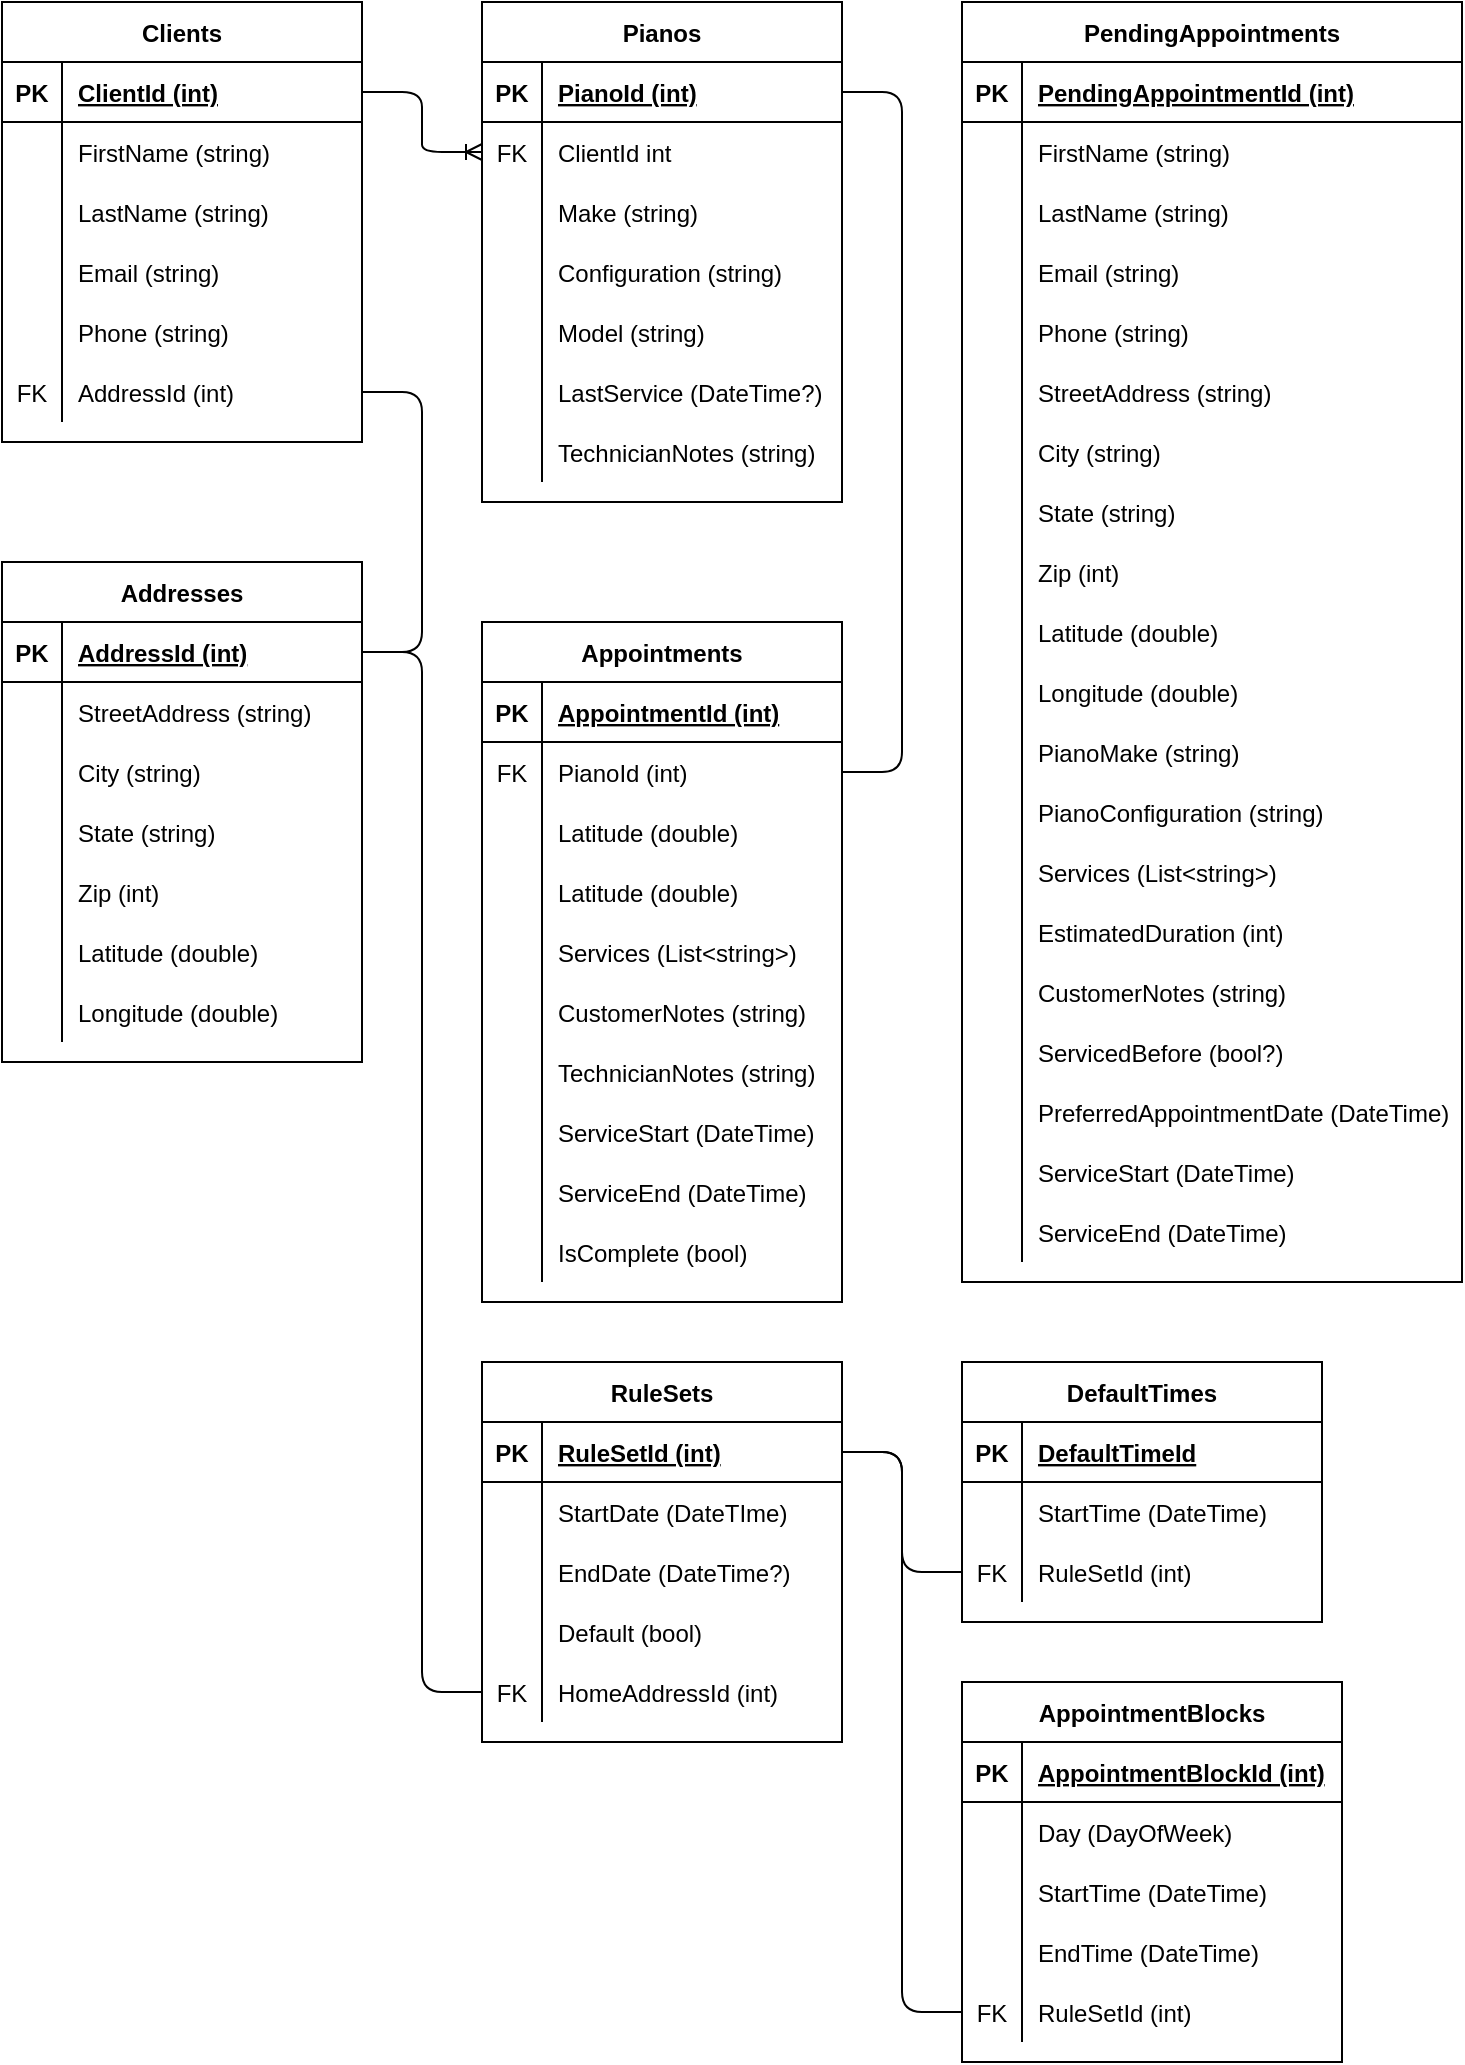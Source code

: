 <mxfile version="13.10.0" type="device"><diagram id="R2lEEEUBdFMjLlhIrx00" name="Page-1"><mxGraphModel dx="1294" dy="835" grid="1" gridSize="10" guides="1" tooltips="1" connect="1" arrows="1" fold="1" page="1" pageScale="1" pageWidth="850" pageHeight="1100" math="0" shadow="0" extFonts="Permanent Marker^https://fonts.googleapis.com/css?family=Permanent+Marker"><root><mxCell id="0"/><mxCell id="1" parent="0"/><mxCell id="YcslUVbQqzUGf4OQHe5i-1" value="Clients" style="shape=table;startSize=30;container=1;collapsible=1;childLayout=tableLayout;fixedRows=1;rowLines=0;fontStyle=1;align=center;resizeLast=1;" parent="1" vertex="1"><mxGeometry x="40" y="40" width="180" height="220" as="geometry"/></mxCell><mxCell id="YcslUVbQqzUGf4OQHe5i-2" value="" style="shape=partialRectangle;collapsible=0;dropTarget=0;pointerEvents=0;fillColor=none;top=0;left=0;bottom=1;right=0;points=[[0,0.5],[1,0.5]];portConstraint=eastwest;" parent="YcslUVbQqzUGf4OQHe5i-1" vertex="1"><mxGeometry y="30" width="180" height="30" as="geometry"/></mxCell><mxCell id="YcslUVbQqzUGf4OQHe5i-3" value="PK" style="shape=partialRectangle;connectable=0;fillColor=none;top=0;left=0;bottom=0;right=0;fontStyle=1;overflow=hidden;" parent="YcslUVbQqzUGf4OQHe5i-2" vertex="1"><mxGeometry width="30" height="30" as="geometry"/></mxCell><mxCell id="YcslUVbQqzUGf4OQHe5i-4" value="ClientId (int)" style="shape=partialRectangle;connectable=0;fillColor=none;top=0;left=0;bottom=0;right=0;align=left;spacingLeft=6;fontStyle=5;overflow=hidden;" parent="YcslUVbQqzUGf4OQHe5i-2" vertex="1"><mxGeometry x="30" width="150" height="30" as="geometry"/></mxCell><mxCell id="YcslUVbQqzUGf4OQHe5i-5" value="" style="shape=partialRectangle;collapsible=0;dropTarget=0;pointerEvents=0;fillColor=none;top=0;left=0;bottom=0;right=0;points=[[0,0.5],[1,0.5]];portConstraint=eastwest;" parent="YcslUVbQqzUGf4OQHe5i-1" vertex="1"><mxGeometry y="60" width="180" height="30" as="geometry"/></mxCell><mxCell id="YcslUVbQqzUGf4OQHe5i-6" value="" style="shape=partialRectangle;connectable=0;fillColor=none;top=0;left=0;bottom=0;right=0;editable=1;overflow=hidden;" parent="YcslUVbQqzUGf4OQHe5i-5" vertex="1"><mxGeometry width="30" height="30" as="geometry"/></mxCell><mxCell id="YcslUVbQqzUGf4OQHe5i-7" value="FirstName (string)" style="shape=partialRectangle;connectable=0;fillColor=none;top=0;left=0;bottom=0;right=0;align=left;spacingLeft=6;overflow=hidden;" parent="YcslUVbQqzUGf4OQHe5i-5" vertex="1"><mxGeometry x="30" width="150" height="30" as="geometry"/></mxCell><mxCell id="YcslUVbQqzUGf4OQHe5i-8" value="" style="shape=partialRectangle;collapsible=0;dropTarget=0;pointerEvents=0;fillColor=none;top=0;left=0;bottom=0;right=0;points=[[0,0.5],[1,0.5]];portConstraint=eastwest;" parent="YcslUVbQqzUGf4OQHe5i-1" vertex="1"><mxGeometry y="90" width="180" height="30" as="geometry"/></mxCell><mxCell id="YcslUVbQqzUGf4OQHe5i-9" value="" style="shape=partialRectangle;connectable=0;fillColor=none;top=0;left=0;bottom=0;right=0;editable=1;overflow=hidden;" parent="YcslUVbQqzUGf4OQHe5i-8" vertex="1"><mxGeometry width="30" height="30" as="geometry"/></mxCell><mxCell id="YcslUVbQqzUGf4OQHe5i-10" value="LastName (string)" style="shape=partialRectangle;connectable=0;fillColor=none;top=0;left=0;bottom=0;right=0;align=left;spacingLeft=6;overflow=hidden;" parent="YcslUVbQqzUGf4OQHe5i-8" vertex="1"><mxGeometry x="30" width="150" height="30" as="geometry"/></mxCell><mxCell id="YcslUVbQqzUGf4OQHe5i-46" value="" style="shape=partialRectangle;collapsible=0;dropTarget=0;pointerEvents=0;fillColor=none;top=0;left=0;bottom=0;right=0;points=[[0,0.5],[1,0.5]];portConstraint=eastwest;" parent="YcslUVbQqzUGf4OQHe5i-1" vertex="1"><mxGeometry y="120" width="180" height="30" as="geometry"/></mxCell><mxCell id="YcslUVbQqzUGf4OQHe5i-47" value="" style="shape=partialRectangle;connectable=0;fillColor=none;top=0;left=0;bottom=0;right=0;editable=1;overflow=hidden;" parent="YcslUVbQqzUGf4OQHe5i-46" vertex="1"><mxGeometry width="30" height="30" as="geometry"/></mxCell><mxCell id="YcslUVbQqzUGf4OQHe5i-48" value="Email (string)" style="shape=partialRectangle;connectable=0;fillColor=none;top=0;left=0;bottom=0;right=0;align=left;spacingLeft=6;overflow=hidden;" parent="YcslUVbQqzUGf4OQHe5i-46" vertex="1"><mxGeometry x="30" width="150" height="30" as="geometry"/></mxCell><mxCell id="YcslUVbQqzUGf4OQHe5i-49" value="" style="shape=partialRectangle;collapsible=0;dropTarget=0;pointerEvents=0;fillColor=none;top=0;left=0;bottom=0;right=0;points=[[0,0.5],[1,0.5]];portConstraint=eastwest;" parent="YcslUVbQqzUGf4OQHe5i-1" vertex="1"><mxGeometry y="150" width="180" height="30" as="geometry"/></mxCell><mxCell id="YcslUVbQqzUGf4OQHe5i-50" value="" style="shape=partialRectangle;connectable=0;fillColor=none;top=0;left=0;bottom=0;right=0;editable=1;overflow=hidden;" parent="YcslUVbQqzUGf4OQHe5i-49" vertex="1"><mxGeometry width="30" height="30" as="geometry"/></mxCell><mxCell id="YcslUVbQqzUGf4OQHe5i-51" value="Phone (string)" style="shape=partialRectangle;connectable=0;fillColor=none;top=0;left=0;bottom=0;right=0;align=left;spacingLeft=6;overflow=hidden;" parent="YcslUVbQqzUGf4OQHe5i-49" vertex="1"><mxGeometry x="30" width="150" height="30" as="geometry"/></mxCell><mxCell id="YcslUVbQqzUGf4OQHe5i-112" value="" style="shape=partialRectangle;collapsible=0;dropTarget=0;pointerEvents=0;fillColor=none;top=0;left=0;bottom=0;right=0;points=[[0,0.5],[1,0.5]];portConstraint=eastwest;" parent="YcslUVbQqzUGf4OQHe5i-1" vertex="1"><mxGeometry y="180" width="180" height="30" as="geometry"/></mxCell><mxCell id="YcslUVbQqzUGf4OQHe5i-113" value="FK" style="shape=partialRectangle;connectable=0;fillColor=none;top=0;left=0;bottom=0;right=0;editable=1;overflow=hidden;" parent="YcslUVbQqzUGf4OQHe5i-112" vertex="1"><mxGeometry width="30" height="30" as="geometry"/></mxCell><mxCell id="YcslUVbQqzUGf4OQHe5i-114" value="AddressId (int)" style="shape=partialRectangle;connectable=0;fillColor=none;top=0;left=0;bottom=0;right=0;align=left;spacingLeft=6;overflow=hidden;" parent="YcslUVbQqzUGf4OQHe5i-112" vertex="1"><mxGeometry x="30" width="150" height="30" as="geometry"/></mxCell><mxCell id="YcslUVbQqzUGf4OQHe5i-14" value="Pianos" style="shape=table;startSize=30;container=1;collapsible=1;childLayout=tableLayout;fixedRows=1;rowLines=0;fontStyle=1;align=center;resizeLast=1;" parent="1" vertex="1"><mxGeometry x="280" y="40" width="180" height="250" as="geometry"/></mxCell><mxCell id="YcslUVbQqzUGf4OQHe5i-15" value="" style="shape=partialRectangle;collapsible=0;dropTarget=0;pointerEvents=0;fillColor=none;top=0;left=0;bottom=1;right=0;points=[[0,0.5],[1,0.5]];portConstraint=eastwest;" parent="YcslUVbQqzUGf4OQHe5i-14" vertex="1"><mxGeometry y="30" width="180" height="30" as="geometry"/></mxCell><mxCell id="YcslUVbQqzUGf4OQHe5i-16" value="PK" style="shape=partialRectangle;connectable=0;fillColor=none;top=0;left=0;bottom=0;right=0;fontStyle=1;overflow=hidden;" parent="YcslUVbQqzUGf4OQHe5i-15" vertex="1"><mxGeometry width="30" height="30" as="geometry"/></mxCell><mxCell id="YcslUVbQqzUGf4OQHe5i-17" value="PianoId (int)" style="shape=partialRectangle;connectable=0;fillColor=none;top=0;left=0;bottom=0;right=0;align=left;spacingLeft=6;fontStyle=5;overflow=hidden;" parent="YcslUVbQqzUGf4OQHe5i-15" vertex="1"><mxGeometry x="30" width="150" height="30" as="geometry"/></mxCell><mxCell id="YcslUVbQqzUGf4OQHe5i-141" value="" style="shape=partialRectangle;collapsible=0;dropTarget=0;pointerEvents=0;fillColor=none;top=0;left=0;bottom=0;right=0;points=[[0,0.5],[1,0.5]];portConstraint=eastwest;direction=south;" parent="YcslUVbQqzUGf4OQHe5i-14" vertex="1"><mxGeometry y="60" width="180" height="30" as="geometry"/></mxCell><mxCell id="YcslUVbQqzUGf4OQHe5i-142" value="FK" style="shape=partialRectangle;connectable=0;fillColor=none;top=0;left=0;bottom=0;right=0;editable=1;overflow=hidden;" parent="YcslUVbQqzUGf4OQHe5i-141" vertex="1"><mxGeometry width="30" height="30" as="geometry"/></mxCell><mxCell id="YcslUVbQqzUGf4OQHe5i-143" value="ClientId int" style="shape=partialRectangle;connectable=0;fillColor=none;top=0;left=0;bottom=0;right=0;align=left;spacingLeft=6;overflow=hidden;" parent="YcslUVbQqzUGf4OQHe5i-141" vertex="1"><mxGeometry x="30" width="150" height="30" as="geometry"/></mxCell><mxCell id="YcslUVbQqzUGf4OQHe5i-18" value="" style="shape=partialRectangle;collapsible=0;dropTarget=0;pointerEvents=0;fillColor=none;top=0;left=0;bottom=0;right=0;points=[[0,0.5],[1,0.5]];portConstraint=eastwest;" parent="YcslUVbQqzUGf4OQHe5i-14" vertex="1"><mxGeometry y="90" width="180" height="30" as="geometry"/></mxCell><mxCell id="YcslUVbQqzUGf4OQHe5i-19" value="" style="shape=partialRectangle;connectable=0;fillColor=none;top=0;left=0;bottom=0;right=0;editable=1;overflow=hidden;" parent="YcslUVbQqzUGf4OQHe5i-18" vertex="1"><mxGeometry width="30" height="30" as="geometry"/></mxCell><mxCell id="YcslUVbQqzUGf4OQHe5i-20" value="Make (string)" style="shape=partialRectangle;connectable=0;fillColor=none;top=0;left=0;bottom=0;right=0;align=left;spacingLeft=6;overflow=hidden;" parent="YcslUVbQqzUGf4OQHe5i-18" vertex="1"><mxGeometry x="30" width="150" height="30" as="geometry"/></mxCell><mxCell id="YcslUVbQqzUGf4OQHe5i-21" value="" style="shape=partialRectangle;collapsible=0;dropTarget=0;pointerEvents=0;fillColor=none;top=0;left=0;bottom=0;right=0;points=[[0,0.5],[1,0.5]];portConstraint=eastwest;" parent="YcslUVbQqzUGf4OQHe5i-14" vertex="1"><mxGeometry y="120" width="180" height="30" as="geometry"/></mxCell><mxCell id="YcslUVbQqzUGf4OQHe5i-22" value="" style="shape=partialRectangle;connectable=0;fillColor=none;top=0;left=0;bottom=0;right=0;editable=1;overflow=hidden;" parent="YcslUVbQqzUGf4OQHe5i-21" vertex="1"><mxGeometry width="30" height="30" as="geometry"/></mxCell><mxCell id="YcslUVbQqzUGf4OQHe5i-23" value="Configuration (string)" style="shape=partialRectangle;connectable=0;fillColor=none;top=0;left=0;bottom=0;right=0;align=left;spacingLeft=6;overflow=hidden;" parent="YcslUVbQqzUGf4OQHe5i-21" vertex="1"><mxGeometry x="30" width="150" height="30" as="geometry"/></mxCell><mxCell id="scBZffjY02Q5Mp3jgPJz-7" value="" style="shape=partialRectangle;collapsible=0;dropTarget=0;pointerEvents=0;fillColor=none;top=0;left=0;bottom=0;right=0;points=[[0,0.5],[1,0.5]];portConstraint=eastwest;" parent="YcslUVbQqzUGf4OQHe5i-14" vertex="1"><mxGeometry y="150" width="180" height="30" as="geometry"/></mxCell><mxCell id="scBZffjY02Q5Mp3jgPJz-8" value="" style="shape=partialRectangle;connectable=0;fillColor=none;top=0;left=0;bottom=0;right=0;editable=1;overflow=hidden;" parent="scBZffjY02Q5Mp3jgPJz-7" vertex="1"><mxGeometry width="30" height="30" as="geometry"/></mxCell><mxCell id="scBZffjY02Q5Mp3jgPJz-9" value="Model (string)" style="shape=partialRectangle;connectable=0;fillColor=none;top=0;left=0;bottom=0;right=0;align=left;spacingLeft=6;overflow=hidden;" parent="scBZffjY02Q5Mp3jgPJz-7" vertex="1"><mxGeometry x="30" width="150" height="30" as="geometry"/></mxCell><mxCell id="YcslUVbQqzUGf4OQHe5i-24" value="" style="shape=partialRectangle;collapsible=0;dropTarget=0;pointerEvents=0;fillColor=none;top=0;left=0;bottom=0;right=0;points=[[0,0.5],[1,0.5]];portConstraint=eastwest;direction=south;" parent="YcslUVbQqzUGf4OQHe5i-14" vertex="1"><mxGeometry y="180" width="180" height="30" as="geometry"/></mxCell><mxCell id="YcslUVbQqzUGf4OQHe5i-25" value="" style="shape=partialRectangle;connectable=0;fillColor=none;top=0;left=0;bottom=0;right=0;editable=1;overflow=hidden;" parent="YcslUVbQqzUGf4OQHe5i-24" vertex="1"><mxGeometry width="30" height="30" as="geometry"/></mxCell><mxCell id="YcslUVbQqzUGf4OQHe5i-26" value="LastService (DateTime?)" style="shape=partialRectangle;connectable=0;fillColor=none;top=0;left=0;bottom=0;right=0;align=left;spacingLeft=6;overflow=hidden;" parent="YcslUVbQqzUGf4OQHe5i-24" vertex="1"><mxGeometry x="30" width="150" height="30" as="geometry"/></mxCell><mxCell id="YcslUVbQqzUGf4OQHe5i-154" value="" style="shape=partialRectangle;collapsible=0;dropTarget=0;pointerEvents=0;fillColor=none;top=0;left=0;bottom=0;right=0;points=[[0,0.5],[1,0.5]];portConstraint=eastwest;direction=south;" parent="YcslUVbQqzUGf4OQHe5i-14" vertex="1"><mxGeometry y="210" width="180" height="30" as="geometry"/></mxCell><mxCell id="YcslUVbQqzUGf4OQHe5i-155" value="" style="shape=partialRectangle;connectable=0;fillColor=none;top=0;left=0;bottom=0;right=0;editable=1;overflow=hidden;" parent="YcslUVbQqzUGf4OQHe5i-154" vertex="1"><mxGeometry width="30" height="30" as="geometry"/></mxCell><mxCell id="YcslUVbQqzUGf4OQHe5i-156" value="TechnicianNotes (string)" style="shape=partialRectangle;connectable=0;fillColor=none;top=0;left=0;bottom=0;right=0;align=left;spacingLeft=6;overflow=hidden;" parent="YcslUVbQqzUGf4OQHe5i-154" vertex="1"><mxGeometry x="30" width="150" height="30" as="geometry"/></mxCell><mxCell id="YcslUVbQqzUGf4OQHe5i-27" value="Appointments" style="shape=table;startSize=30;container=1;collapsible=1;childLayout=tableLayout;fixedRows=1;rowLines=0;fontStyle=1;align=center;resizeLast=1;" parent="1" vertex="1"><mxGeometry x="280" y="350" width="180" height="340" as="geometry"/></mxCell><mxCell id="YcslUVbQqzUGf4OQHe5i-28" value="" style="shape=partialRectangle;collapsible=0;dropTarget=0;pointerEvents=0;fillColor=none;top=0;left=0;bottom=1;right=0;points=[[0,0.5],[1,0.5]];portConstraint=eastwest;" parent="YcslUVbQqzUGf4OQHe5i-27" vertex="1"><mxGeometry y="30" width="180" height="30" as="geometry"/></mxCell><mxCell id="YcslUVbQqzUGf4OQHe5i-29" value="PK" style="shape=partialRectangle;connectable=0;fillColor=none;top=0;left=0;bottom=0;right=0;fontStyle=1;overflow=hidden;" parent="YcslUVbQqzUGf4OQHe5i-28" vertex="1"><mxGeometry width="30" height="30" as="geometry"/></mxCell><mxCell id="YcslUVbQqzUGf4OQHe5i-30" value="AppointmentId (int)" style="shape=partialRectangle;connectable=0;fillColor=none;top=0;left=0;bottom=0;right=0;align=left;spacingLeft=6;fontStyle=5;overflow=hidden;" parent="YcslUVbQqzUGf4OQHe5i-28" vertex="1"><mxGeometry x="30" width="150" height="30" as="geometry"/></mxCell><mxCell id="YcslUVbQqzUGf4OQHe5i-34" value="" style="shape=partialRectangle;collapsible=0;dropTarget=0;pointerEvents=0;fillColor=none;top=0;left=0;bottom=0;right=0;points=[[0,0.5],[1,0.5]];portConstraint=eastwest;" parent="YcslUVbQqzUGf4OQHe5i-27" vertex="1"><mxGeometry y="60" width="180" height="30" as="geometry"/></mxCell><mxCell id="YcslUVbQqzUGf4OQHe5i-35" value="FK" style="shape=partialRectangle;connectable=0;fillColor=none;top=0;left=0;bottom=0;right=0;editable=1;overflow=hidden;" parent="YcslUVbQqzUGf4OQHe5i-34" vertex="1"><mxGeometry width="30" height="30" as="geometry"/></mxCell><mxCell id="YcslUVbQqzUGf4OQHe5i-36" value="PianoId (int)" style="shape=partialRectangle;connectable=0;fillColor=none;top=0;left=0;bottom=0;right=0;align=left;spacingLeft=6;overflow=hidden;" parent="YcslUVbQqzUGf4OQHe5i-34" vertex="1"><mxGeometry x="30" width="150" height="30" as="geometry"/></mxCell><mxCell id="lSfWGEWzJJKWcaFOV3LA-1" value="" style="shape=partialRectangle;collapsible=0;dropTarget=0;pointerEvents=0;fillColor=none;top=0;left=0;bottom=0;right=0;points=[[0,0.5],[1,0.5]];portConstraint=eastwest;" vertex="1" parent="YcslUVbQqzUGf4OQHe5i-27"><mxGeometry y="90" width="180" height="30" as="geometry"/></mxCell><mxCell id="lSfWGEWzJJKWcaFOV3LA-2" value="" style="shape=partialRectangle;connectable=0;fillColor=none;top=0;left=0;bottom=0;right=0;editable=1;overflow=hidden;" vertex="1" parent="lSfWGEWzJJKWcaFOV3LA-1"><mxGeometry width="30" height="30" as="geometry"/></mxCell><mxCell id="lSfWGEWzJJKWcaFOV3LA-3" value="Latitude (double)" style="shape=partialRectangle;connectable=0;fillColor=none;top=0;left=0;bottom=0;right=0;align=left;spacingLeft=6;overflow=hidden;" vertex="1" parent="lSfWGEWzJJKWcaFOV3LA-1"><mxGeometry x="30" width="150" height="30" as="geometry"/></mxCell><mxCell id="lSfWGEWzJJKWcaFOV3LA-4" value="" style="shape=partialRectangle;collapsible=0;dropTarget=0;pointerEvents=0;fillColor=none;top=0;left=0;bottom=0;right=0;points=[[0,0.5],[1,0.5]];portConstraint=eastwest;" vertex="1" parent="YcslUVbQqzUGf4OQHe5i-27"><mxGeometry y="120" width="180" height="30" as="geometry"/></mxCell><mxCell id="lSfWGEWzJJKWcaFOV3LA-5" value="" style="shape=partialRectangle;connectable=0;fillColor=none;top=0;left=0;bottom=0;right=0;editable=1;overflow=hidden;" vertex="1" parent="lSfWGEWzJJKWcaFOV3LA-4"><mxGeometry width="30" height="30" as="geometry"/></mxCell><mxCell id="lSfWGEWzJJKWcaFOV3LA-6" value="Latitude (double)" style="shape=partialRectangle;connectable=0;fillColor=none;top=0;left=0;bottom=0;right=0;align=left;spacingLeft=6;overflow=hidden;" vertex="1" parent="lSfWGEWzJJKWcaFOV3LA-4"><mxGeometry x="30" width="150" height="30" as="geometry"/></mxCell><mxCell id="bYS-qZKcPMhquqxucH4P-47" value="" style="shape=partialRectangle;collapsible=0;dropTarget=0;pointerEvents=0;fillColor=none;top=0;left=0;bottom=0;right=0;points=[[0,0.5],[1,0.5]];portConstraint=eastwest;" parent="YcslUVbQqzUGf4OQHe5i-27" vertex="1"><mxGeometry y="150" width="180" height="30" as="geometry"/></mxCell><mxCell id="bYS-qZKcPMhquqxucH4P-48" value="" style="shape=partialRectangle;connectable=0;fillColor=none;top=0;left=0;bottom=0;right=0;editable=1;overflow=hidden;" parent="bYS-qZKcPMhquqxucH4P-47" vertex="1"><mxGeometry width="30" height="30" as="geometry"/></mxCell><mxCell id="bYS-qZKcPMhquqxucH4P-49" value="Services (List&lt;string&gt;)" style="shape=partialRectangle;connectable=0;fillColor=none;top=0;left=0;bottom=0;right=0;align=left;spacingLeft=6;overflow=hidden;" parent="bYS-qZKcPMhquqxucH4P-47" vertex="1"><mxGeometry x="30" width="150" height="30" as="geometry"/></mxCell><mxCell id="YcslUVbQqzUGf4OQHe5i-37" value="" style="shape=partialRectangle;collapsible=0;dropTarget=0;pointerEvents=0;fillColor=none;top=0;left=0;bottom=0;right=0;points=[[0,0.5],[1,0.5]];portConstraint=eastwest;direction=south;" parent="YcslUVbQqzUGf4OQHe5i-27" vertex="1"><mxGeometry y="180" width="180" height="30" as="geometry"/></mxCell><mxCell id="YcslUVbQqzUGf4OQHe5i-38" value="" style="shape=partialRectangle;connectable=0;fillColor=none;top=0;left=0;bottom=0;right=0;editable=1;overflow=hidden;" parent="YcslUVbQqzUGf4OQHe5i-37" vertex="1"><mxGeometry width="30" height="30" as="geometry"/></mxCell><mxCell id="YcslUVbQqzUGf4OQHe5i-39" value="CustomerNotes (string)" style="shape=partialRectangle;connectable=0;fillColor=none;top=0;left=0;bottom=0;right=0;align=left;spacingLeft=6;overflow=hidden;" parent="YcslUVbQqzUGf4OQHe5i-37" vertex="1"><mxGeometry x="30" width="150" height="30" as="geometry"/></mxCell><mxCell id="YcslUVbQqzUGf4OQHe5i-40" value="" style="shape=partialRectangle;collapsible=0;dropTarget=0;pointerEvents=0;fillColor=none;top=0;left=0;bottom=0;right=0;points=[[0,0.5],[1,0.5]];portConstraint=eastwest;direction=south;" parent="YcslUVbQqzUGf4OQHe5i-27" vertex="1"><mxGeometry y="210" width="180" height="30" as="geometry"/></mxCell><mxCell id="YcslUVbQqzUGf4OQHe5i-41" value="" style="shape=partialRectangle;connectable=0;fillColor=none;top=0;left=0;bottom=0;right=0;editable=1;overflow=hidden;" parent="YcslUVbQqzUGf4OQHe5i-40" vertex="1"><mxGeometry width="30" height="30" as="geometry"/></mxCell><mxCell id="YcslUVbQqzUGf4OQHe5i-42" value="TechnicianNotes (string)" style="shape=partialRectangle;connectable=0;fillColor=none;top=0;left=0;bottom=0;right=0;align=left;spacingLeft=6;overflow=hidden;" parent="YcslUVbQqzUGf4OQHe5i-40" vertex="1"><mxGeometry x="30" width="150" height="30" as="geometry"/></mxCell><mxCell id="YcslUVbQqzUGf4OQHe5i-43" value="" style="shape=partialRectangle;collapsible=0;dropTarget=0;pointerEvents=0;fillColor=none;top=0;left=0;bottom=0;right=0;points=[[0,0.5],[1,0.5]];portConstraint=eastwest;" parent="YcslUVbQqzUGf4OQHe5i-27" vertex="1"><mxGeometry y="240" width="180" height="30" as="geometry"/></mxCell><mxCell id="YcslUVbQqzUGf4OQHe5i-44" value="" style="shape=partialRectangle;connectable=0;fillColor=none;top=0;left=0;bottom=0;right=0;editable=1;overflow=hidden;" parent="YcslUVbQqzUGf4OQHe5i-43" vertex="1"><mxGeometry width="30" height="30" as="geometry"/></mxCell><mxCell id="YcslUVbQqzUGf4OQHe5i-45" value="ServiceStart (DateTime)" style="shape=partialRectangle;connectable=0;fillColor=none;top=0;left=0;bottom=0;right=0;align=left;spacingLeft=6;overflow=hidden;" parent="YcslUVbQqzUGf4OQHe5i-43" vertex="1"><mxGeometry x="30" width="150" height="30" as="geometry"/></mxCell><mxCell id="YcslUVbQqzUGf4OQHe5i-124" value="" style="shape=partialRectangle;collapsible=0;dropTarget=0;pointerEvents=0;fillColor=none;top=0;left=0;bottom=0;right=0;points=[[0,0.5],[1,0.5]];portConstraint=eastwest;" parent="YcslUVbQqzUGf4OQHe5i-27" vertex="1"><mxGeometry y="270" width="180" height="30" as="geometry"/></mxCell><mxCell id="YcslUVbQqzUGf4OQHe5i-125" value="" style="shape=partialRectangle;connectable=0;fillColor=none;top=0;left=0;bottom=0;right=0;editable=1;overflow=hidden;" parent="YcslUVbQqzUGf4OQHe5i-124" vertex="1"><mxGeometry width="30" height="30" as="geometry"/></mxCell><mxCell id="YcslUVbQqzUGf4OQHe5i-126" value="ServiceEnd (DateTime)" style="shape=partialRectangle;connectable=0;fillColor=none;top=0;left=0;bottom=0;right=0;align=left;spacingLeft=6;overflow=hidden;" parent="YcslUVbQqzUGf4OQHe5i-124" vertex="1"><mxGeometry x="30" width="150" height="30" as="geometry"/></mxCell><mxCell id="YcslUVbQqzUGf4OQHe5i-130" value="" style="shape=partialRectangle;collapsible=0;dropTarget=0;pointerEvents=0;fillColor=none;top=0;left=0;bottom=0;right=0;points=[[0,0.5],[1,0.5]];portConstraint=eastwest;" parent="YcslUVbQqzUGf4OQHe5i-27" vertex="1"><mxGeometry y="300" width="180" height="30" as="geometry"/></mxCell><mxCell id="YcslUVbQqzUGf4OQHe5i-131" value="" style="shape=partialRectangle;connectable=0;fillColor=none;top=0;left=0;bottom=0;right=0;editable=1;overflow=hidden;" parent="YcslUVbQqzUGf4OQHe5i-130" vertex="1"><mxGeometry width="30" height="30" as="geometry"/></mxCell><mxCell id="YcslUVbQqzUGf4OQHe5i-132" value="IsComplete (bool)" style="shape=partialRectangle;connectable=0;fillColor=none;top=0;left=0;bottom=0;right=0;align=left;spacingLeft=6;overflow=hidden;" parent="YcslUVbQqzUGf4OQHe5i-130" vertex="1"><mxGeometry x="30" width="150" height="30" as="geometry"/></mxCell><mxCell id="YcslUVbQqzUGf4OQHe5i-52" value="RuleSets" style="shape=table;startSize=30;container=1;collapsible=1;childLayout=tableLayout;fixedRows=1;rowLines=0;fontStyle=1;align=center;resizeLast=1;" parent="1" vertex="1"><mxGeometry x="280" y="720" width="180" height="190" as="geometry"/></mxCell><mxCell id="YcslUVbQqzUGf4OQHe5i-53" value="" style="shape=partialRectangle;collapsible=0;dropTarget=0;pointerEvents=0;fillColor=none;top=0;left=0;bottom=1;right=0;points=[[0,0.5],[1,0.5]];portConstraint=eastwest;" parent="YcslUVbQqzUGf4OQHe5i-52" vertex="1"><mxGeometry y="30" width="180" height="30" as="geometry"/></mxCell><mxCell id="YcslUVbQqzUGf4OQHe5i-54" value="PK" style="shape=partialRectangle;connectable=0;fillColor=none;top=0;left=0;bottom=0;right=0;fontStyle=1;overflow=hidden;" parent="YcslUVbQqzUGf4OQHe5i-53" vertex="1"><mxGeometry width="30" height="30" as="geometry"/></mxCell><mxCell id="YcslUVbQqzUGf4OQHe5i-55" value="RuleSetId (int)" style="shape=partialRectangle;connectable=0;fillColor=none;top=0;left=0;bottom=0;right=0;align=left;spacingLeft=6;fontStyle=5;overflow=hidden;" parent="YcslUVbQqzUGf4OQHe5i-53" vertex="1"><mxGeometry x="30" width="150" height="30" as="geometry"/></mxCell><mxCell id="YcslUVbQqzUGf4OQHe5i-59" value="" style="shape=partialRectangle;collapsible=0;dropTarget=0;pointerEvents=0;fillColor=none;top=0;left=0;bottom=0;right=0;points=[[0,0.5],[1,0.5]];portConstraint=eastwest;" parent="YcslUVbQqzUGf4OQHe5i-52" vertex="1"><mxGeometry y="60" width="180" height="30" as="geometry"/></mxCell><mxCell id="YcslUVbQqzUGf4OQHe5i-60" value="" style="shape=partialRectangle;connectable=0;fillColor=none;top=0;left=0;bottom=0;right=0;editable=1;overflow=hidden;" parent="YcslUVbQqzUGf4OQHe5i-59" vertex="1"><mxGeometry width="30" height="30" as="geometry"/></mxCell><mxCell id="YcslUVbQqzUGf4OQHe5i-61" value="StartDate (DateTIme)" style="shape=partialRectangle;connectable=0;fillColor=none;top=0;left=0;bottom=0;right=0;align=left;spacingLeft=6;overflow=hidden;" parent="YcslUVbQqzUGf4OQHe5i-59" vertex="1"><mxGeometry x="30" width="150" height="30" as="geometry"/></mxCell><mxCell id="YcslUVbQqzUGf4OQHe5i-121" value="" style="shape=partialRectangle;collapsible=0;dropTarget=0;pointerEvents=0;fillColor=none;top=0;left=0;bottom=0;right=0;points=[[0,0.5],[1,0.5]];portConstraint=eastwest;" parent="YcslUVbQqzUGf4OQHe5i-52" vertex="1"><mxGeometry y="90" width="180" height="30" as="geometry"/></mxCell><mxCell id="YcslUVbQqzUGf4OQHe5i-122" value="" style="shape=partialRectangle;connectable=0;fillColor=none;top=0;left=0;bottom=0;right=0;editable=1;overflow=hidden;" parent="YcslUVbQqzUGf4OQHe5i-121" vertex="1"><mxGeometry width="30" height="30" as="geometry"/></mxCell><mxCell id="YcslUVbQqzUGf4OQHe5i-123" value="EndDate (DateTime?)" style="shape=partialRectangle;connectable=0;fillColor=none;top=0;left=0;bottom=0;right=0;align=left;spacingLeft=6;overflow=hidden;" parent="YcslUVbQqzUGf4OQHe5i-121" vertex="1"><mxGeometry x="30" width="150" height="30" as="geometry"/></mxCell><mxCell id="YcslUVbQqzUGf4OQHe5i-133" value="" style="shape=partialRectangle;collapsible=0;dropTarget=0;pointerEvents=0;fillColor=none;top=0;left=0;bottom=0;right=0;points=[[0,0.5],[1,0.5]];portConstraint=eastwest;" parent="YcslUVbQqzUGf4OQHe5i-52" vertex="1"><mxGeometry y="120" width="180" height="30" as="geometry"/></mxCell><mxCell id="YcslUVbQqzUGf4OQHe5i-134" value="" style="shape=partialRectangle;connectable=0;fillColor=none;top=0;left=0;bottom=0;right=0;editable=1;overflow=hidden;" parent="YcslUVbQqzUGf4OQHe5i-133" vertex="1"><mxGeometry width="30" height="30" as="geometry"/></mxCell><mxCell id="YcslUVbQqzUGf4OQHe5i-135" value="Default (bool)" style="shape=partialRectangle;connectable=0;fillColor=none;top=0;left=0;bottom=0;right=0;align=left;spacingLeft=6;overflow=hidden;" parent="YcslUVbQqzUGf4OQHe5i-133" vertex="1"><mxGeometry x="30" width="150" height="30" as="geometry"/></mxCell><mxCell id="lSfWGEWzJJKWcaFOV3LA-7" value="" style="shape=partialRectangle;collapsible=0;dropTarget=0;pointerEvents=0;fillColor=none;top=0;left=0;bottom=0;right=0;points=[[0,0.5],[1,0.5]];portConstraint=eastwest;" vertex="1" parent="YcslUVbQqzUGf4OQHe5i-52"><mxGeometry y="150" width="180" height="30" as="geometry"/></mxCell><mxCell id="lSfWGEWzJJKWcaFOV3LA-8" value="FK" style="shape=partialRectangle;connectable=0;fillColor=none;top=0;left=0;bottom=0;right=0;editable=1;overflow=hidden;" vertex="1" parent="lSfWGEWzJJKWcaFOV3LA-7"><mxGeometry width="30" height="30" as="geometry"/></mxCell><mxCell id="lSfWGEWzJJKWcaFOV3LA-9" value="HomeAddressId (int)" style="shape=partialRectangle;connectable=0;fillColor=none;top=0;left=0;bottom=0;right=0;align=left;spacingLeft=6;overflow=hidden;" vertex="1" parent="lSfWGEWzJJKWcaFOV3LA-7"><mxGeometry x="30" width="150" height="30" as="geometry"/></mxCell><mxCell id="YcslUVbQqzUGf4OQHe5i-65" value="AppointmentBlocks" style="shape=table;startSize=30;container=1;collapsible=1;childLayout=tableLayout;fixedRows=1;rowLines=0;fontStyle=1;align=center;resizeLast=1;" parent="1" vertex="1"><mxGeometry x="520" y="880" width="190" height="190" as="geometry"/></mxCell><mxCell id="YcslUVbQqzUGf4OQHe5i-66" value="" style="shape=partialRectangle;collapsible=0;dropTarget=0;pointerEvents=0;fillColor=none;top=0;left=0;bottom=1;right=0;points=[[0,0.5],[1,0.5]];portConstraint=eastwest;" parent="YcslUVbQqzUGf4OQHe5i-65" vertex="1"><mxGeometry y="30" width="190" height="30" as="geometry"/></mxCell><mxCell id="YcslUVbQqzUGf4OQHe5i-67" value="PK" style="shape=partialRectangle;connectable=0;fillColor=none;top=0;left=0;bottom=0;right=0;fontStyle=1;overflow=hidden;" parent="YcslUVbQqzUGf4OQHe5i-66" vertex="1"><mxGeometry width="30" height="30" as="geometry"/></mxCell><mxCell id="YcslUVbQqzUGf4OQHe5i-68" value="AppointmentBlockId (int)" style="shape=partialRectangle;connectable=0;fillColor=none;top=0;left=0;bottom=0;right=0;align=left;spacingLeft=6;fontStyle=5;overflow=hidden;" parent="YcslUVbQqzUGf4OQHe5i-66" vertex="1"><mxGeometry x="30" width="160" height="30" as="geometry"/></mxCell><mxCell id="YcslUVbQqzUGf4OQHe5i-69" value="" style="shape=partialRectangle;collapsible=0;dropTarget=0;pointerEvents=0;fillColor=none;top=0;left=0;bottom=0;right=0;points=[[0,0.5],[1,0.5]];portConstraint=eastwest;" parent="YcslUVbQqzUGf4OQHe5i-65" vertex="1"><mxGeometry y="60" width="190" height="30" as="geometry"/></mxCell><mxCell id="YcslUVbQqzUGf4OQHe5i-70" value="" style="shape=partialRectangle;connectable=0;fillColor=none;top=0;left=0;bottom=0;right=0;editable=1;overflow=hidden;" parent="YcslUVbQqzUGf4OQHe5i-69" vertex="1"><mxGeometry width="30" height="30" as="geometry"/></mxCell><mxCell id="YcslUVbQqzUGf4OQHe5i-71" value="Day (DayOfWeek)" style="shape=partialRectangle;connectable=0;fillColor=none;top=0;left=0;bottom=0;right=0;align=left;spacingLeft=6;overflow=hidden;" parent="YcslUVbQqzUGf4OQHe5i-69" vertex="1"><mxGeometry x="30" width="160" height="30" as="geometry"/></mxCell><mxCell id="YcslUVbQqzUGf4OQHe5i-72" value="" style="shape=partialRectangle;collapsible=0;dropTarget=0;pointerEvents=0;fillColor=none;top=0;left=0;bottom=0;right=0;points=[[0,0.5],[1,0.5]];portConstraint=eastwest;" parent="YcslUVbQqzUGf4OQHe5i-65" vertex="1"><mxGeometry y="90" width="190" height="30" as="geometry"/></mxCell><mxCell id="YcslUVbQqzUGf4OQHe5i-73" value="" style="shape=partialRectangle;connectable=0;fillColor=none;top=0;left=0;bottom=0;right=0;editable=1;overflow=hidden;" parent="YcslUVbQqzUGf4OQHe5i-72" vertex="1"><mxGeometry width="30" height="30" as="geometry"/></mxCell><mxCell id="YcslUVbQqzUGf4OQHe5i-74" value="StartTime (DateTime)" style="shape=partialRectangle;connectable=0;fillColor=none;top=0;left=0;bottom=0;right=0;align=left;spacingLeft=6;overflow=hidden;" parent="YcslUVbQqzUGf4OQHe5i-72" vertex="1"><mxGeometry x="30" width="160" height="30" as="geometry"/></mxCell><mxCell id="YcslUVbQqzUGf4OQHe5i-75" value="" style="shape=partialRectangle;collapsible=0;dropTarget=0;pointerEvents=0;fillColor=none;top=0;left=0;bottom=0;right=0;points=[[0,0.5],[1,0.5]];portConstraint=eastwest;" parent="YcslUVbQqzUGf4OQHe5i-65" vertex="1"><mxGeometry y="120" width="190" height="30" as="geometry"/></mxCell><mxCell id="YcslUVbQqzUGf4OQHe5i-76" value="" style="shape=partialRectangle;connectable=0;fillColor=none;top=0;left=0;bottom=0;right=0;editable=1;overflow=hidden;" parent="YcslUVbQqzUGf4OQHe5i-75" vertex="1"><mxGeometry width="30" height="30" as="geometry"/></mxCell><mxCell id="YcslUVbQqzUGf4OQHe5i-77" value="EndTime (DateTime)" style="shape=partialRectangle;connectable=0;fillColor=none;top=0;left=0;bottom=0;right=0;align=left;spacingLeft=6;overflow=hidden;" parent="YcslUVbQqzUGf4OQHe5i-75" vertex="1"><mxGeometry x="30" width="160" height="30" as="geometry"/></mxCell><mxCell id="YcslUVbQqzUGf4OQHe5i-81" value="" style="shape=partialRectangle;collapsible=0;dropTarget=0;pointerEvents=0;fillColor=none;top=0;left=0;bottom=0;right=0;points=[[0,0.5],[1,0.5]];portConstraint=eastwest;" parent="YcslUVbQqzUGf4OQHe5i-65" vertex="1"><mxGeometry y="150" width="190" height="30" as="geometry"/></mxCell><mxCell id="YcslUVbQqzUGf4OQHe5i-82" value="FK" style="shape=partialRectangle;connectable=0;fillColor=none;top=0;left=0;bottom=0;right=0;editable=1;overflow=hidden;" parent="YcslUVbQqzUGf4OQHe5i-81" vertex="1"><mxGeometry width="30" height="30" as="geometry"/></mxCell><mxCell id="YcslUVbQqzUGf4OQHe5i-83" value="RuleSetId (int)" style="shape=partialRectangle;connectable=0;fillColor=none;top=0;left=0;bottom=0;right=0;align=left;spacingLeft=6;overflow=hidden;" parent="YcslUVbQqzUGf4OQHe5i-81" vertex="1"><mxGeometry x="30" width="160" height="30" as="geometry"/></mxCell><mxCell id="YcslUVbQqzUGf4OQHe5i-90" value="Addresses" style="shape=table;startSize=30;container=1;collapsible=1;childLayout=tableLayout;fixedRows=1;rowLines=0;fontStyle=1;align=center;resizeLast=1;" parent="1" vertex="1"><mxGeometry x="40" y="320" width="180" height="250" as="geometry"/></mxCell><mxCell id="YcslUVbQqzUGf4OQHe5i-91" value="" style="shape=partialRectangle;collapsible=0;dropTarget=0;pointerEvents=0;fillColor=none;top=0;left=0;bottom=1;right=0;points=[[0,0.5],[1,0.5]];portConstraint=eastwest;" parent="YcslUVbQqzUGf4OQHe5i-90" vertex="1"><mxGeometry y="30" width="180" height="30" as="geometry"/></mxCell><mxCell id="YcslUVbQqzUGf4OQHe5i-92" value="PK" style="shape=partialRectangle;connectable=0;fillColor=none;top=0;left=0;bottom=0;right=0;fontStyle=1;overflow=hidden;" parent="YcslUVbQqzUGf4OQHe5i-91" vertex="1"><mxGeometry width="30" height="30" as="geometry"/></mxCell><mxCell id="YcslUVbQqzUGf4OQHe5i-93" value="AddressId (int)" style="shape=partialRectangle;connectable=0;fillColor=none;top=0;left=0;bottom=0;right=0;align=left;spacingLeft=6;fontStyle=5;overflow=hidden;" parent="YcslUVbQqzUGf4OQHe5i-91" vertex="1"><mxGeometry x="30" width="150" height="30" as="geometry"/></mxCell><mxCell id="YcslUVbQqzUGf4OQHe5i-94" value="" style="shape=partialRectangle;collapsible=0;dropTarget=0;pointerEvents=0;fillColor=none;top=0;left=0;bottom=0;right=0;points=[[0,0.5],[1,0.5]];portConstraint=eastwest;" parent="YcslUVbQqzUGf4OQHe5i-90" vertex="1"><mxGeometry y="60" width="180" height="30" as="geometry"/></mxCell><mxCell id="YcslUVbQqzUGf4OQHe5i-95" value="" style="shape=partialRectangle;connectable=0;fillColor=none;top=0;left=0;bottom=0;right=0;editable=1;overflow=hidden;" parent="YcslUVbQqzUGf4OQHe5i-94" vertex="1"><mxGeometry width="30" height="30" as="geometry"/></mxCell><mxCell id="YcslUVbQqzUGf4OQHe5i-96" value="StreetAddress (string)" style="shape=partialRectangle;connectable=0;fillColor=none;top=0;left=0;bottom=0;right=0;align=left;spacingLeft=6;overflow=hidden;" parent="YcslUVbQqzUGf4OQHe5i-94" vertex="1"><mxGeometry x="30" width="150" height="30" as="geometry"/></mxCell><mxCell id="YcslUVbQqzUGf4OQHe5i-97" value="" style="shape=partialRectangle;collapsible=0;dropTarget=0;pointerEvents=0;fillColor=none;top=0;left=0;bottom=0;right=0;points=[[0,0.5],[1,0.5]];portConstraint=eastwest;" parent="YcslUVbQqzUGf4OQHe5i-90" vertex="1"><mxGeometry y="90" width="180" height="30" as="geometry"/></mxCell><mxCell id="YcslUVbQqzUGf4OQHe5i-98" value="" style="shape=partialRectangle;connectable=0;fillColor=none;top=0;left=0;bottom=0;right=0;editable=1;overflow=hidden;" parent="YcslUVbQqzUGf4OQHe5i-97" vertex="1"><mxGeometry width="30" height="30" as="geometry"/></mxCell><mxCell id="YcslUVbQqzUGf4OQHe5i-99" value="City (string)" style="shape=partialRectangle;connectable=0;fillColor=none;top=0;left=0;bottom=0;right=0;align=left;spacingLeft=6;overflow=hidden;" parent="YcslUVbQqzUGf4OQHe5i-97" vertex="1"><mxGeometry x="30" width="150" height="30" as="geometry"/></mxCell><mxCell id="YcslUVbQqzUGf4OQHe5i-100" value="" style="shape=partialRectangle;collapsible=0;dropTarget=0;pointerEvents=0;fillColor=none;top=0;left=0;bottom=0;right=0;points=[[0,0.5],[1,0.5]];portConstraint=eastwest;" parent="YcslUVbQqzUGf4OQHe5i-90" vertex="1"><mxGeometry y="120" width="180" height="30" as="geometry"/></mxCell><mxCell id="YcslUVbQqzUGf4OQHe5i-101" value="" style="shape=partialRectangle;connectable=0;fillColor=none;top=0;left=0;bottom=0;right=0;editable=1;overflow=hidden;" parent="YcslUVbQqzUGf4OQHe5i-100" vertex="1"><mxGeometry width="30" height="30" as="geometry"/></mxCell><mxCell id="YcslUVbQqzUGf4OQHe5i-102" value="State (string)" style="shape=partialRectangle;connectable=0;fillColor=none;top=0;left=0;bottom=0;right=0;align=left;spacingLeft=6;overflow=hidden;" parent="YcslUVbQqzUGf4OQHe5i-100" vertex="1"><mxGeometry x="30" width="150" height="30" as="geometry"/></mxCell><mxCell id="YcslUVbQqzUGf4OQHe5i-103" value="" style="shape=partialRectangle;collapsible=0;dropTarget=0;pointerEvents=0;fillColor=none;top=0;left=0;bottom=0;right=0;points=[[0,0.5],[1,0.5]];portConstraint=eastwest;" parent="YcslUVbQqzUGf4OQHe5i-90" vertex="1"><mxGeometry y="150" width="180" height="30" as="geometry"/></mxCell><mxCell id="YcslUVbQqzUGf4OQHe5i-104" value="" style="shape=partialRectangle;connectable=0;fillColor=none;top=0;left=0;bottom=0;right=0;editable=1;overflow=hidden;" parent="YcslUVbQqzUGf4OQHe5i-103" vertex="1"><mxGeometry width="30" height="30" as="geometry"/></mxCell><mxCell id="YcslUVbQqzUGf4OQHe5i-105" value="Zip (int)" style="shape=partialRectangle;connectable=0;fillColor=none;top=0;left=0;bottom=0;right=0;align=left;spacingLeft=6;overflow=hidden;" parent="YcslUVbQqzUGf4OQHe5i-103" vertex="1"><mxGeometry x="30" width="150" height="30" as="geometry"/></mxCell><mxCell id="YcslUVbQqzUGf4OQHe5i-106" value="" style="shape=partialRectangle;collapsible=0;dropTarget=0;pointerEvents=0;fillColor=none;top=0;left=0;bottom=0;right=0;points=[[0,0.5],[1,0.5]];portConstraint=eastwest;" parent="YcslUVbQqzUGf4OQHe5i-90" vertex="1"><mxGeometry y="180" width="180" height="30" as="geometry"/></mxCell><mxCell id="YcslUVbQqzUGf4OQHe5i-107" value="" style="shape=partialRectangle;connectable=0;fillColor=none;top=0;left=0;bottom=0;right=0;editable=1;overflow=hidden;" parent="YcslUVbQqzUGf4OQHe5i-106" vertex="1"><mxGeometry width="30" height="30" as="geometry"/></mxCell><mxCell id="YcslUVbQqzUGf4OQHe5i-108" value="Latitude (double)" style="shape=partialRectangle;connectable=0;fillColor=none;top=0;left=0;bottom=0;right=0;align=left;spacingLeft=6;overflow=hidden;" parent="YcslUVbQqzUGf4OQHe5i-106" vertex="1"><mxGeometry x="30" width="150" height="30" as="geometry"/></mxCell><mxCell id="YcslUVbQqzUGf4OQHe5i-109" value="" style="shape=partialRectangle;collapsible=0;dropTarget=0;pointerEvents=0;fillColor=none;top=0;left=0;bottom=0;right=0;points=[[0,0.5],[1,0.5]];portConstraint=eastwest;" parent="YcslUVbQqzUGf4OQHe5i-90" vertex="1"><mxGeometry y="210" width="180" height="30" as="geometry"/></mxCell><mxCell id="YcslUVbQqzUGf4OQHe5i-110" value="" style="shape=partialRectangle;connectable=0;fillColor=none;top=0;left=0;bottom=0;right=0;editable=1;overflow=hidden;" parent="YcslUVbQqzUGf4OQHe5i-109" vertex="1"><mxGeometry width="30" height="30" as="geometry"/></mxCell><mxCell id="YcslUVbQqzUGf4OQHe5i-111" value="Longitude (double)" style="shape=partialRectangle;connectable=0;fillColor=none;top=0;left=0;bottom=0;right=0;align=left;spacingLeft=6;overflow=hidden;" parent="YcslUVbQqzUGf4OQHe5i-109" vertex="1"><mxGeometry x="30" width="150" height="30" as="geometry"/></mxCell><mxCell id="YcslUVbQqzUGf4OQHe5i-145" value="" style="edgeStyle=entityRelationEdgeStyle;fontSize=12;html=1;endArrow=ERoneToMany;exitX=1;exitY=0.5;exitDx=0;exitDy=0;" parent="1" source="YcslUVbQqzUGf4OQHe5i-2" target="YcslUVbQqzUGf4OQHe5i-141" edge="1"><mxGeometry width="100" height="100" relative="1" as="geometry"><mxPoint x="290" y="370" as="sourcePoint"/><mxPoint x="390" y="270" as="targetPoint"/></mxGeometry></mxCell><mxCell id="YcslUVbQqzUGf4OQHe5i-147" value="" style="edgeStyle=entityRelationEdgeStyle;fontSize=12;html=1;endArrow=none;endFill=0;entryX=1;entryY=0.5;entryDx=0;entryDy=0;exitX=1;exitY=0.5;exitDx=0;exitDy=0;" parent="1" source="YcslUVbQqzUGf4OQHe5i-15" target="YcslUVbQqzUGf4OQHe5i-34" edge="1"><mxGeometry width="100" height="100" relative="1" as="geometry"><mxPoint x="480" y="180" as="sourcePoint"/><mxPoint x="540" y="260" as="targetPoint"/></mxGeometry></mxCell><mxCell id="YcslUVbQqzUGf4OQHe5i-148" value="" style="endArrow=none;html=1;exitX=1;exitY=0.5;exitDx=0;exitDy=0;edgeStyle=entityRelationEdgeStyle;rounded=1;" parent="1" source="YcslUVbQqzUGf4OQHe5i-112" target="YcslUVbQqzUGf4OQHe5i-91" edge="1"><mxGeometry relative="1" as="geometry"><mxPoint x="260" y="360" as="sourcePoint"/><mxPoint x="420" y="360" as="targetPoint"/></mxGeometry></mxCell><mxCell id="YcslUVbQqzUGf4OQHe5i-150" value="" style="endArrow=none;html=1;exitX=1;exitY=0.5;exitDx=0;exitDy=0;edgeStyle=entityRelationEdgeStyle;rounded=1;jumpStyle=none;entryX=0;entryY=0.5;entryDx=0;entryDy=0;" parent="1" source="YcslUVbQqzUGf4OQHe5i-53" target="YcslUVbQqzUGf4OQHe5i-81" edge="1"><mxGeometry relative="1" as="geometry"><mxPoint x="380" y="360" as="sourcePoint"/><mxPoint x="520" y="905" as="targetPoint"/></mxGeometry></mxCell><mxCell id="bYS-qZKcPMhquqxucH4P-1" value="PendingAppointments" style="shape=table;startSize=30;container=1;collapsible=1;childLayout=tableLayout;fixedRows=1;rowLines=0;fontStyle=1;align=center;resizeLast=1;" parent="1" vertex="1"><mxGeometry x="520" y="40" width="250" height="640" as="geometry"/></mxCell><mxCell id="bYS-qZKcPMhquqxucH4P-2" value="" style="shape=partialRectangle;collapsible=0;dropTarget=0;pointerEvents=0;fillColor=none;top=0;left=0;bottom=1;right=0;points=[[0,0.5],[1,0.5]];portConstraint=eastwest;" parent="bYS-qZKcPMhquqxucH4P-1" vertex="1"><mxGeometry y="30" width="250" height="30" as="geometry"/></mxCell><mxCell id="bYS-qZKcPMhquqxucH4P-3" value="PK" style="shape=partialRectangle;connectable=0;fillColor=none;top=0;left=0;bottom=0;right=0;fontStyle=1;overflow=hidden;" parent="bYS-qZKcPMhquqxucH4P-2" vertex="1"><mxGeometry width="30" height="30" as="geometry"/></mxCell><mxCell id="bYS-qZKcPMhquqxucH4P-4" value="PendingAppointmentId (int)" style="shape=partialRectangle;connectable=0;fillColor=none;top=0;left=0;bottom=0;right=0;align=left;spacingLeft=6;fontStyle=5;overflow=hidden;" parent="bYS-qZKcPMhquqxucH4P-2" vertex="1"><mxGeometry x="30" width="220" height="30" as="geometry"/></mxCell><mxCell id="bYS-qZKcPMhquqxucH4P-5" value="" style="shape=partialRectangle;collapsible=0;dropTarget=0;pointerEvents=0;fillColor=none;top=0;left=0;bottom=0;right=0;points=[[0,0.5],[1,0.5]];portConstraint=eastwest;" parent="bYS-qZKcPMhquqxucH4P-1" vertex="1"><mxGeometry y="60" width="250" height="30" as="geometry"/></mxCell><mxCell id="bYS-qZKcPMhquqxucH4P-6" value="" style="shape=partialRectangle;connectable=0;fillColor=none;top=0;left=0;bottom=0;right=0;editable=1;overflow=hidden;" parent="bYS-qZKcPMhquqxucH4P-5" vertex="1"><mxGeometry width="30" height="30" as="geometry"/></mxCell><mxCell id="bYS-qZKcPMhquqxucH4P-7" value="FirstName (string)" style="shape=partialRectangle;connectable=0;fillColor=none;top=0;left=0;bottom=0;right=0;align=left;spacingLeft=6;overflow=hidden;" parent="bYS-qZKcPMhquqxucH4P-5" vertex="1"><mxGeometry x="30" width="220" height="30" as="geometry"/></mxCell><mxCell id="bYS-qZKcPMhquqxucH4P-8" value="" style="shape=partialRectangle;collapsible=0;dropTarget=0;pointerEvents=0;fillColor=none;top=0;left=0;bottom=0;right=0;points=[[0,0.5],[1,0.5]];portConstraint=eastwest;" parent="bYS-qZKcPMhquqxucH4P-1" vertex="1"><mxGeometry y="90" width="250" height="30" as="geometry"/></mxCell><mxCell id="bYS-qZKcPMhquqxucH4P-9" value="" style="shape=partialRectangle;connectable=0;fillColor=none;top=0;left=0;bottom=0;right=0;editable=1;overflow=hidden;" parent="bYS-qZKcPMhquqxucH4P-8" vertex="1"><mxGeometry width="30" height="30" as="geometry"/></mxCell><mxCell id="bYS-qZKcPMhquqxucH4P-10" value="LastName (string)" style="shape=partialRectangle;connectable=0;fillColor=none;top=0;left=0;bottom=0;right=0;align=left;spacingLeft=6;overflow=hidden;" parent="bYS-qZKcPMhquqxucH4P-8" vertex="1"><mxGeometry x="30" width="220" height="30" as="geometry"/></mxCell><mxCell id="bYS-qZKcPMhquqxucH4P-11" value="" style="shape=partialRectangle;collapsible=0;dropTarget=0;pointerEvents=0;fillColor=none;top=0;left=0;bottom=0;right=0;points=[[0,0.5],[1,0.5]];portConstraint=eastwest;direction=south;" parent="bYS-qZKcPMhquqxucH4P-1" vertex="1"><mxGeometry y="120" width="250" height="30" as="geometry"/></mxCell><mxCell id="bYS-qZKcPMhquqxucH4P-12" value="" style="shape=partialRectangle;connectable=0;fillColor=none;top=0;left=0;bottom=0;right=0;editable=1;overflow=hidden;" parent="bYS-qZKcPMhquqxucH4P-11" vertex="1"><mxGeometry width="30" height="30" as="geometry"/></mxCell><mxCell id="bYS-qZKcPMhquqxucH4P-13" value="Email (string)" style="shape=partialRectangle;connectable=0;fillColor=none;top=0;left=0;bottom=0;right=0;align=left;spacingLeft=6;overflow=hidden;" parent="bYS-qZKcPMhquqxucH4P-11" vertex="1"><mxGeometry x="30" width="220" height="30" as="geometry"/></mxCell><mxCell id="bYS-qZKcPMhquqxucH4P-14" value="" style="shape=partialRectangle;collapsible=0;dropTarget=0;pointerEvents=0;fillColor=none;top=0;left=0;bottom=0;right=0;points=[[0,0.5],[1,0.5]];portConstraint=eastwest;direction=south;" parent="bYS-qZKcPMhquqxucH4P-1" vertex="1"><mxGeometry y="150" width="250" height="30" as="geometry"/></mxCell><mxCell id="bYS-qZKcPMhquqxucH4P-15" value="" style="shape=partialRectangle;connectable=0;fillColor=none;top=0;left=0;bottom=0;right=0;editable=1;overflow=hidden;" parent="bYS-qZKcPMhquqxucH4P-14" vertex="1"><mxGeometry width="30" height="30" as="geometry"/></mxCell><mxCell id="bYS-qZKcPMhquqxucH4P-16" value="Phone (string)" style="shape=partialRectangle;connectable=0;fillColor=none;top=0;left=0;bottom=0;right=0;align=left;spacingLeft=6;overflow=hidden;" parent="bYS-qZKcPMhquqxucH4P-14" vertex="1"><mxGeometry x="30" width="220" height="30" as="geometry"/></mxCell><mxCell id="bYS-qZKcPMhquqxucH4P-17" value="" style="shape=partialRectangle;collapsible=0;dropTarget=0;pointerEvents=0;fillColor=none;top=0;left=0;bottom=0;right=0;points=[[0,0.5],[1,0.5]];portConstraint=eastwest;direction=south;" parent="bYS-qZKcPMhquqxucH4P-1" vertex="1"><mxGeometry y="180" width="250" height="30" as="geometry"/></mxCell><mxCell id="bYS-qZKcPMhquqxucH4P-18" value="" style="shape=partialRectangle;connectable=0;fillColor=none;top=0;left=0;bottom=0;right=0;editable=1;overflow=hidden;" parent="bYS-qZKcPMhquqxucH4P-17" vertex="1"><mxGeometry width="30" height="30" as="geometry"/></mxCell><mxCell id="bYS-qZKcPMhquqxucH4P-19" value="StreetAddress (string)" style="shape=partialRectangle;connectable=0;fillColor=none;top=0;left=0;bottom=0;right=0;align=left;spacingLeft=6;overflow=hidden;" parent="bYS-qZKcPMhquqxucH4P-17" vertex="1"><mxGeometry x="30" width="220" height="30" as="geometry"/></mxCell><mxCell id="bYS-qZKcPMhquqxucH4P-20" value="" style="shape=partialRectangle;collapsible=0;dropTarget=0;pointerEvents=0;fillColor=none;top=0;left=0;bottom=0;right=0;points=[[0,0.5],[1,0.5]];portConstraint=eastwest;direction=south;" parent="bYS-qZKcPMhquqxucH4P-1" vertex="1"><mxGeometry y="210" width="250" height="30" as="geometry"/></mxCell><mxCell id="bYS-qZKcPMhquqxucH4P-21" value="" style="shape=partialRectangle;connectable=0;fillColor=none;top=0;left=0;bottom=0;right=0;editable=1;overflow=hidden;" parent="bYS-qZKcPMhquqxucH4P-20" vertex="1"><mxGeometry width="30" height="30" as="geometry"/></mxCell><mxCell id="bYS-qZKcPMhquqxucH4P-22" value="City (string)" style="shape=partialRectangle;connectable=0;fillColor=none;top=0;left=0;bottom=0;right=0;align=left;spacingLeft=6;overflow=hidden;" parent="bYS-qZKcPMhquqxucH4P-20" vertex="1"><mxGeometry x="30" width="220" height="30" as="geometry"/></mxCell><mxCell id="bYS-qZKcPMhquqxucH4P-23" value="" style="shape=partialRectangle;collapsible=0;dropTarget=0;pointerEvents=0;fillColor=none;top=0;left=0;bottom=0;right=0;points=[[0,0.5],[1,0.5]];portConstraint=eastwest;direction=south;" parent="bYS-qZKcPMhquqxucH4P-1" vertex="1"><mxGeometry y="240" width="250" height="30" as="geometry"/></mxCell><mxCell id="bYS-qZKcPMhquqxucH4P-24" value="" style="shape=partialRectangle;connectable=0;fillColor=none;top=0;left=0;bottom=0;right=0;editable=1;overflow=hidden;" parent="bYS-qZKcPMhquqxucH4P-23" vertex="1"><mxGeometry width="30" height="30" as="geometry"/></mxCell><mxCell id="bYS-qZKcPMhquqxucH4P-25" value="State (string)" style="shape=partialRectangle;connectable=0;fillColor=none;top=0;left=0;bottom=0;right=0;align=left;spacingLeft=6;overflow=hidden;" parent="bYS-qZKcPMhquqxucH4P-23" vertex="1"><mxGeometry x="30" width="220" height="30" as="geometry"/></mxCell><mxCell id="bYS-qZKcPMhquqxucH4P-26" value="" style="shape=partialRectangle;collapsible=0;dropTarget=0;pointerEvents=0;fillColor=none;top=0;left=0;bottom=0;right=0;points=[[0,0.5],[1,0.5]];portConstraint=eastwest;direction=south;" parent="bYS-qZKcPMhquqxucH4P-1" vertex="1"><mxGeometry y="270" width="250" height="30" as="geometry"/></mxCell><mxCell id="bYS-qZKcPMhquqxucH4P-27" value="" style="shape=partialRectangle;connectable=0;fillColor=none;top=0;left=0;bottom=0;right=0;editable=1;overflow=hidden;" parent="bYS-qZKcPMhquqxucH4P-26" vertex="1"><mxGeometry width="30" height="30" as="geometry"/></mxCell><mxCell id="bYS-qZKcPMhquqxucH4P-28" value="Zip (int)" style="shape=partialRectangle;connectable=0;fillColor=none;top=0;left=0;bottom=0;right=0;align=left;spacingLeft=6;overflow=hidden;" parent="bYS-qZKcPMhquqxucH4P-26" vertex="1"><mxGeometry x="30" width="220" height="30" as="geometry"/></mxCell><mxCell id="Six8Xcp_20_7B9KxFPRo-4" value="" style="shape=partialRectangle;collapsible=0;dropTarget=0;pointerEvents=0;fillColor=none;top=0;left=0;bottom=0;right=0;points=[[0,0.5],[1,0.5]];portConstraint=eastwest;direction=south;" parent="bYS-qZKcPMhquqxucH4P-1" vertex="1"><mxGeometry y="300" width="250" height="30" as="geometry"/></mxCell><mxCell id="Six8Xcp_20_7B9KxFPRo-5" value="" style="shape=partialRectangle;connectable=0;fillColor=none;top=0;left=0;bottom=0;right=0;editable=1;overflow=hidden;" parent="Six8Xcp_20_7B9KxFPRo-4" vertex="1"><mxGeometry width="30" height="30" as="geometry"/></mxCell><mxCell id="Six8Xcp_20_7B9KxFPRo-6" value="Latitude (double)" style="shape=partialRectangle;connectable=0;fillColor=none;top=0;left=0;bottom=0;right=0;align=left;spacingLeft=6;overflow=hidden;" parent="Six8Xcp_20_7B9KxFPRo-4" vertex="1"><mxGeometry x="30" width="220" height="30" as="geometry"/></mxCell><mxCell id="Six8Xcp_20_7B9KxFPRo-1" value="" style="shape=partialRectangle;collapsible=0;dropTarget=0;pointerEvents=0;fillColor=none;top=0;left=0;bottom=0;right=0;points=[[0,0.5],[1,0.5]];portConstraint=eastwest;direction=south;" parent="bYS-qZKcPMhquqxucH4P-1" vertex="1"><mxGeometry y="330" width="250" height="30" as="geometry"/></mxCell><mxCell id="Six8Xcp_20_7B9KxFPRo-2" value="" style="shape=partialRectangle;connectable=0;fillColor=none;top=0;left=0;bottom=0;right=0;editable=1;overflow=hidden;" parent="Six8Xcp_20_7B9KxFPRo-1" vertex="1"><mxGeometry width="30" height="30" as="geometry"/></mxCell><mxCell id="Six8Xcp_20_7B9KxFPRo-3" value="Longitude (double)" style="shape=partialRectangle;connectable=0;fillColor=none;top=0;left=0;bottom=0;right=0;align=left;spacingLeft=6;overflow=hidden;" parent="Six8Xcp_20_7B9KxFPRo-1" vertex="1"><mxGeometry x="30" width="220" height="30" as="geometry"/></mxCell><mxCell id="bYS-qZKcPMhquqxucH4P-29" value="" style="shape=partialRectangle;collapsible=0;dropTarget=0;pointerEvents=0;fillColor=none;top=0;left=0;bottom=0;right=0;points=[[0,0.5],[1,0.5]];portConstraint=eastwest;direction=south;" parent="bYS-qZKcPMhquqxucH4P-1" vertex="1"><mxGeometry y="360" width="250" height="30" as="geometry"/></mxCell><mxCell id="bYS-qZKcPMhquqxucH4P-30" value="" style="shape=partialRectangle;connectable=0;fillColor=none;top=0;left=0;bottom=0;right=0;editable=1;overflow=hidden;" parent="bYS-qZKcPMhquqxucH4P-29" vertex="1"><mxGeometry width="30" height="30" as="geometry"/></mxCell><mxCell id="bYS-qZKcPMhquqxucH4P-31" value="PianoMake (string)" style="shape=partialRectangle;connectable=0;fillColor=none;top=0;left=0;bottom=0;right=0;align=left;spacingLeft=6;overflow=hidden;" parent="bYS-qZKcPMhquqxucH4P-29" vertex="1"><mxGeometry x="30" width="220" height="30" as="geometry"/></mxCell><mxCell id="bYS-qZKcPMhquqxucH4P-32" value="" style="shape=partialRectangle;collapsible=0;dropTarget=0;pointerEvents=0;fillColor=none;top=0;left=0;bottom=0;right=0;points=[[0,0.5],[1,0.5]];portConstraint=eastwest;direction=south;" parent="bYS-qZKcPMhquqxucH4P-1" vertex="1"><mxGeometry y="390" width="250" height="30" as="geometry"/></mxCell><mxCell id="bYS-qZKcPMhquqxucH4P-33" value="" style="shape=partialRectangle;connectable=0;fillColor=none;top=0;left=0;bottom=0;right=0;editable=1;overflow=hidden;" parent="bYS-qZKcPMhquqxucH4P-32" vertex="1"><mxGeometry width="30" height="30" as="geometry"/></mxCell><mxCell id="bYS-qZKcPMhquqxucH4P-34" value="PianoConfiguration (string)" style="shape=partialRectangle;connectable=0;fillColor=none;top=0;left=0;bottom=0;right=0;align=left;spacingLeft=6;overflow=hidden;" parent="bYS-qZKcPMhquqxucH4P-32" vertex="1"><mxGeometry x="30" width="220" height="30" as="geometry"/></mxCell><mxCell id="bYS-qZKcPMhquqxucH4P-50" value="" style="shape=partialRectangle;collapsible=0;dropTarget=0;pointerEvents=0;fillColor=none;top=0;left=0;bottom=0;right=0;points=[[0,0.5],[1,0.5]];portConstraint=eastwest;direction=south;" parent="bYS-qZKcPMhquqxucH4P-1" vertex="1"><mxGeometry y="420" width="250" height="30" as="geometry"/></mxCell><mxCell id="bYS-qZKcPMhquqxucH4P-51" value="" style="shape=partialRectangle;connectable=0;fillColor=none;top=0;left=0;bottom=0;right=0;editable=1;overflow=hidden;" parent="bYS-qZKcPMhquqxucH4P-50" vertex="1"><mxGeometry width="30" height="30" as="geometry"/></mxCell><mxCell id="bYS-qZKcPMhquqxucH4P-52" value="Services (List&lt;string&gt;)" style="shape=partialRectangle;connectable=0;fillColor=none;top=0;left=0;bottom=0;right=0;align=left;spacingLeft=6;overflow=hidden;" parent="bYS-qZKcPMhquqxucH4P-50" vertex="1"><mxGeometry x="30" width="220" height="30" as="geometry"/></mxCell><mxCell id="scBZffjY02Q5Mp3jgPJz-1" value="" style="shape=partialRectangle;collapsible=0;dropTarget=0;pointerEvents=0;fillColor=none;top=0;left=0;bottom=0;right=0;points=[[0,0.5],[1,0.5]];portConstraint=eastwest;direction=south;" parent="bYS-qZKcPMhquqxucH4P-1" vertex="1"><mxGeometry y="450" width="250" height="30" as="geometry"/></mxCell><mxCell id="scBZffjY02Q5Mp3jgPJz-2" value="" style="shape=partialRectangle;connectable=0;fillColor=none;top=0;left=0;bottom=0;right=0;editable=1;overflow=hidden;" parent="scBZffjY02Q5Mp3jgPJz-1" vertex="1"><mxGeometry width="30" height="30" as="geometry"/></mxCell><mxCell id="scBZffjY02Q5Mp3jgPJz-3" value="EstimatedDuration (int)" style="shape=partialRectangle;connectable=0;fillColor=none;top=0;left=0;bottom=0;right=0;align=left;spacingLeft=6;overflow=hidden;" parent="scBZffjY02Q5Mp3jgPJz-1" vertex="1"><mxGeometry x="30" width="220" height="30" as="geometry"/></mxCell><mxCell id="bYS-qZKcPMhquqxucH4P-53" value="" style="shape=partialRectangle;collapsible=0;dropTarget=0;pointerEvents=0;fillColor=none;top=0;left=0;bottom=0;right=0;points=[[0,0.5],[1,0.5]];portConstraint=eastwest;direction=south;" parent="bYS-qZKcPMhquqxucH4P-1" vertex="1"><mxGeometry y="480" width="250" height="30" as="geometry"/></mxCell><mxCell id="bYS-qZKcPMhquqxucH4P-54" value="" style="shape=partialRectangle;connectable=0;fillColor=none;top=0;left=0;bottom=0;right=0;editable=1;overflow=hidden;" parent="bYS-qZKcPMhquqxucH4P-53" vertex="1"><mxGeometry width="30" height="30" as="geometry"/></mxCell><mxCell id="bYS-qZKcPMhquqxucH4P-55" value="CustomerNotes (string)" style="shape=partialRectangle;connectable=0;fillColor=none;top=0;left=0;bottom=0;right=0;align=left;spacingLeft=6;overflow=hidden;" parent="bYS-qZKcPMhquqxucH4P-53" vertex="1"><mxGeometry x="30" width="220" height="30" as="geometry"/></mxCell><mxCell id="bYS-qZKcPMhquqxucH4P-38" value="" style="shape=partialRectangle;collapsible=0;dropTarget=0;pointerEvents=0;fillColor=none;top=0;left=0;bottom=0;right=0;points=[[0,0.5],[1,0.5]];portConstraint=eastwest;direction=south;" parent="bYS-qZKcPMhquqxucH4P-1" vertex="1"><mxGeometry y="510" width="250" height="30" as="geometry"/></mxCell><mxCell id="bYS-qZKcPMhquqxucH4P-39" value="" style="shape=partialRectangle;connectable=0;fillColor=none;top=0;left=0;bottom=0;right=0;editable=1;overflow=hidden;" parent="bYS-qZKcPMhquqxucH4P-38" vertex="1"><mxGeometry width="30" height="30" as="geometry"/></mxCell><mxCell id="bYS-qZKcPMhquqxucH4P-40" value="ServicedBefore (bool?)" style="shape=partialRectangle;connectable=0;fillColor=none;top=0;left=0;bottom=0;right=0;align=left;spacingLeft=6;overflow=hidden;" parent="bYS-qZKcPMhquqxucH4P-38" vertex="1"><mxGeometry x="30" width="220" height="30" as="geometry"/></mxCell><mxCell id="scBZffjY02Q5Mp3jgPJz-4" value="" style="shape=partialRectangle;collapsible=0;dropTarget=0;pointerEvents=0;fillColor=none;top=0;left=0;bottom=0;right=0;points=[[0,0.5],[1,0.5]];portConstraint=eastwest;direction=south;" parent="bYS-qZKcPMhquqxucH4P-1" vertex="1"><mxGeometry y="540" width="250" height="30" as="geometry"/></mxCell><mxCell id="scBZffjY02Q5Mp3jgPJz-5" value="" style="shape=partialRectangle;connectable=0;fillColor=none;top=0;left=0;bottom=0;right=0;editable=1;overflow=hidden;" parent="scBZffjY02Q5Mp3jgPJz-4" vertex="1"><mxGeometry width="30" height="30" as="geometry"/></mxCell><mxCell id="scBZffjY02Q5Mp3jgPJz-6" value="PreferredAppointmentDate (DateTime)" style="shape=partialRectangle;connectable=0;fillColor=none;top=0;left=0;bottom=0;right=0;align=left;spacingLeft=6;overflow=hidden;" parent="scBZffjY02Q5Mp3jgPJz-4" vertex="1"><mxGeometry x="30" width="220" height="30" as="geometry"/></mxCell><mxCell id="bYS-qZKcPMhquqxucH4P-41" value="" style="shape=partialRectangle;collapsible=0;dropTarget=0;pointerEvents=0;fillColor=none;top=0;left=0;bottom=0;right=0;points=[[0,0.5],[1,0.5]];portConstraint=eastwest;direction=south;" parent="bYS-qZKcPMhquqxucH4P-1" vertex="1"><mxGeometry y="570" width="250" height="30" as="geometry"/></mxCell><mxCell id="bYS-qZKcPMhquqxucH4P-42" value="" style="shape=partialRectangle;connectable=0;fillColor=none;top=0;left=0;bottom=0;right=0;editable=1;overflow=hidden;" parent="bYS-qZKcPMhquqxucH4P-41" vertex="1"><mxGeometry width="30" height="30" as="geometry"/></mxCell><mxCell id="bYS-qZKcPMhquqxucH4P-43" value="ServiceStart (DateTime)" style="shape=partialRectangle;connectable=0;fillColor=none;top=0;left=0;bottom=0;right=0;align=left;spacingLeft=6;overflow=hidden;" parent="bYS-qZKcPMhquqxucH4P-41" vertex="1"><mxGeometry x="30" width="220" height="30" as="geometry"/></mxCell><mxCell id="bYS-qZKcPMhquqxucH4P-44" value="" style="shape=partialRectangle;collapsible=0;dropTarget=0;pointerEvents=0;fillColor=none;top=0;left=0;bottom=0;right=0;points=[[0,0.5],[1,0.5]];portConstraint=eastwest;direction=south;" parent="bYS-qZKcPMhquqxucH4P-1" vertex="1"><mxGeometry y="600" width="250" height="30" as="geometry"/></mxCell><mxCell id="bYS-qZKcPMhquqxucH4P-45" value="" style="shape=partialRectangle;connectable=0;fillColor=none;top=0;left=0;bottom=0;right=0;editable=1;overflow=hidden;" parent="bYS-qZKcPMhquqxucH4P-44" vertex="1"><mxGeometry width="30" height="30" as="geometry"/></mxCell><mxCell id="bYS-qZKcPMhquqxucH4P-46" value="ServiceEnd (DateTime)" style="shape=partialRectangle;connectable=0;fillColor=none;top=0;left=0;bottom=0;right=0;align=left;spacingLeft=6;overflow=hidden;" parent="bYS-qZKcPMhquqxucH4P-44" vertex="1"><mxGeometry x="30" width="220" height="30" as="geometry"/></mxCell><mxCell id="Six8Xcp_20_7B9KxFPRo-7" value="DefaultTimes" style="shape=table;startSize=30;container=1;collapsible=1;childLayout=tableLayout;fixedRows=1;rowLines=0;fontStyle=1;align=center;resizeLast=1;" parent="1" vertex="1"><mxGeometry x="520" y="720" width="180" height="130" as="geometry"/></mxCell><mxCell id="Six8Xcp_20_7B9KxFPRo-8" value="" style="shape=partialRectangle;collapsible=0;dropTarget=0;pointerEvents=0;fillColor=none;top=0;left=0;bottom=1;right=0;points=[[0,0.5],[1,0.5]];portConstraint=eastwest;" parent="Six8Xcp_20_7B9KxFPRo-7" vertex="1"><mxGeometry y="30" width="180" height="30" as="geometry"/></mxCell><mxCell id="Six8Xcp_20_7B9KxFPRo-9" value="PK" style="shape=partialRectangle;connectable=0;fillColor=none;top=0;left=0;bottom=0;right=0;fontStyle=1;overflow=hidden;" parent="Six8Xcp_20_7B9KxFPRo-8" vertex="1"><mxGeometry width="30" height="30" as="geometry"/></mxCell><mxCell id="Six8Xcp_20_7B9KxFPRo-10" value="DefaultTimeId" style="shape=partialRectangle;connectable=0;fillColor=none;top=0;left=0;bottom=0;right=0;align=left;spacingLeft=6;fontStyle=5;overflow=hidden;" parent="Six8Xcp_20_7B9KxFPRo-8" vertex="1"><mxGeometry x="30" width="150" height="30" as="geometry"/></mxCell><mxCell id="Six8Xcp_20_7B9KxFPRo-14" value="" style="shape=partialRectangle;collapsible=0;dropTarget=0;pointerEvents=0;fillColor=none;top=0;left=0;bottom=0;right=0;points=[[0,0.5],[1,0.5]];portConstraint=eastwest;" parent="Six8Xcp_20_7B9KxFPRo-7" vertex="1"><mxGeometry y="60" width="180" height="30" as="geometry"/></mxCell><mxCell id="Six8Xcp_20_7B9KxFPRo-15" value="" style="shape=partialRectangle;connectable=0;fillColor=none;top=0;left=0;bottom=0;right=0;editable=1;overflow=hidden;" parent="Six8Xcp_20_7B9KxFPRo-14" vertex="1"><mxGeometry width="30" height="30" as="geometry"/></mxCell><mxCell id="Six8Xcp_20_7B9KxFPRo-16" value="StartTime (DateTime)" style="shape=partialRectangle;connectable=0;fillColor=none;top=0;left=0;bottom=0;right=0;align=left;spacingLeft=6;overflow=hidden;" parent="Six8Xcp_20_7B9KxFPRo-14" vertex="1"><mxGeometry x="30" width="150" height="30" as="geometry"/></mxCell><mxCell id="Six8Xcp_20_7B9KxFPRo-20" value="" style="shape=partialRectangle;collapsible=0;dropTarget=0;pointerEvents=0;fillColor=none;top=0;left=0;bottom=0;right=0;points=[[0,0.5],[1,0.5]];portConstraint=eastwest;" parent="Six8Xcp_20_7B9KxFPRo-7" vertex="1"><mxGeometry y="90" width="180" height="30" as="geometry"/></mxCell><mxCell id="Six8Xcp_20_7B9KxFPRo-21" value="FK" style="shape=partialRectangle;connectable=0;fillColor=none;top=0;left=0;bottom=0;right=0;editable=1;overflow=hidden;" parent="Six8Xcp_20_7B9KxFPRo-20" vertex="1"><mxGeometry width="30" height="30" as="geometry"/></mxCell><mxCell id="Six8Xcp_20_7B9KxFPRo-22" value="RuleSetId (int)" style="shape=partialRectangle;connectable=0;fillColor=none;top=0;left=0;bottom=0;right=0;align=left;spacingLeft=6;overflow=hidden;" parent="Six8Xcp_20_7B9KxFPRo-20" vertex="1"><mxGeometry x="30" width="150" height="30" as="geometry"/></mxCell><mxCell id="Six8Xcp_20_7B9KxFPRo-23" value="" style="endArrow=none;html=1;exitX=0;exitY=0.5;exitDx=0;exitDy=0;entryX=1;entryY=0.5;entryDx=0;entryDy=0;edgeStyle=entityRelationEdgeStyle;" parent="1" source="Six8Xcp_20_7B9KxFPRo-20" target="YcslUVbQqzUGf4OQHe5i-53" edge="1"><mxGeometry width="50" height="50" relative="1" as="geometry"><mxPoint x="590" y="850" as="sourcePoint"/><mxPoint x="640" y="800" as="targetPoint"/></mxGeometry></mxCell><mxCell id="lSfWGEWzJJKWcaFOV3LA-11" value="" style="endArrow=none;html=1;exitX=1;exitY=0.5;exitDx=0;exitDy=0;edgeStyle=entityRelationEdgeStyle;rounded=1;jumpStyle=none;entryX=0;entryY=0.5;entryDx=0;entryDy=0;" edge="1" parent="1" source="YcslUVbQqzUGf4OQHe5i-91" target="lSfWGEWzJJKWcaFOV3LA-7"><mxGeometry relative="1" as="geometry"><mxPoint x="310" y="775" as="sourcePoint"/><mxPoint x="370" y="1065" as="targetPoint"/></mxGeometry></mxCell></root></mxGraphModel></diagram></mxfile>